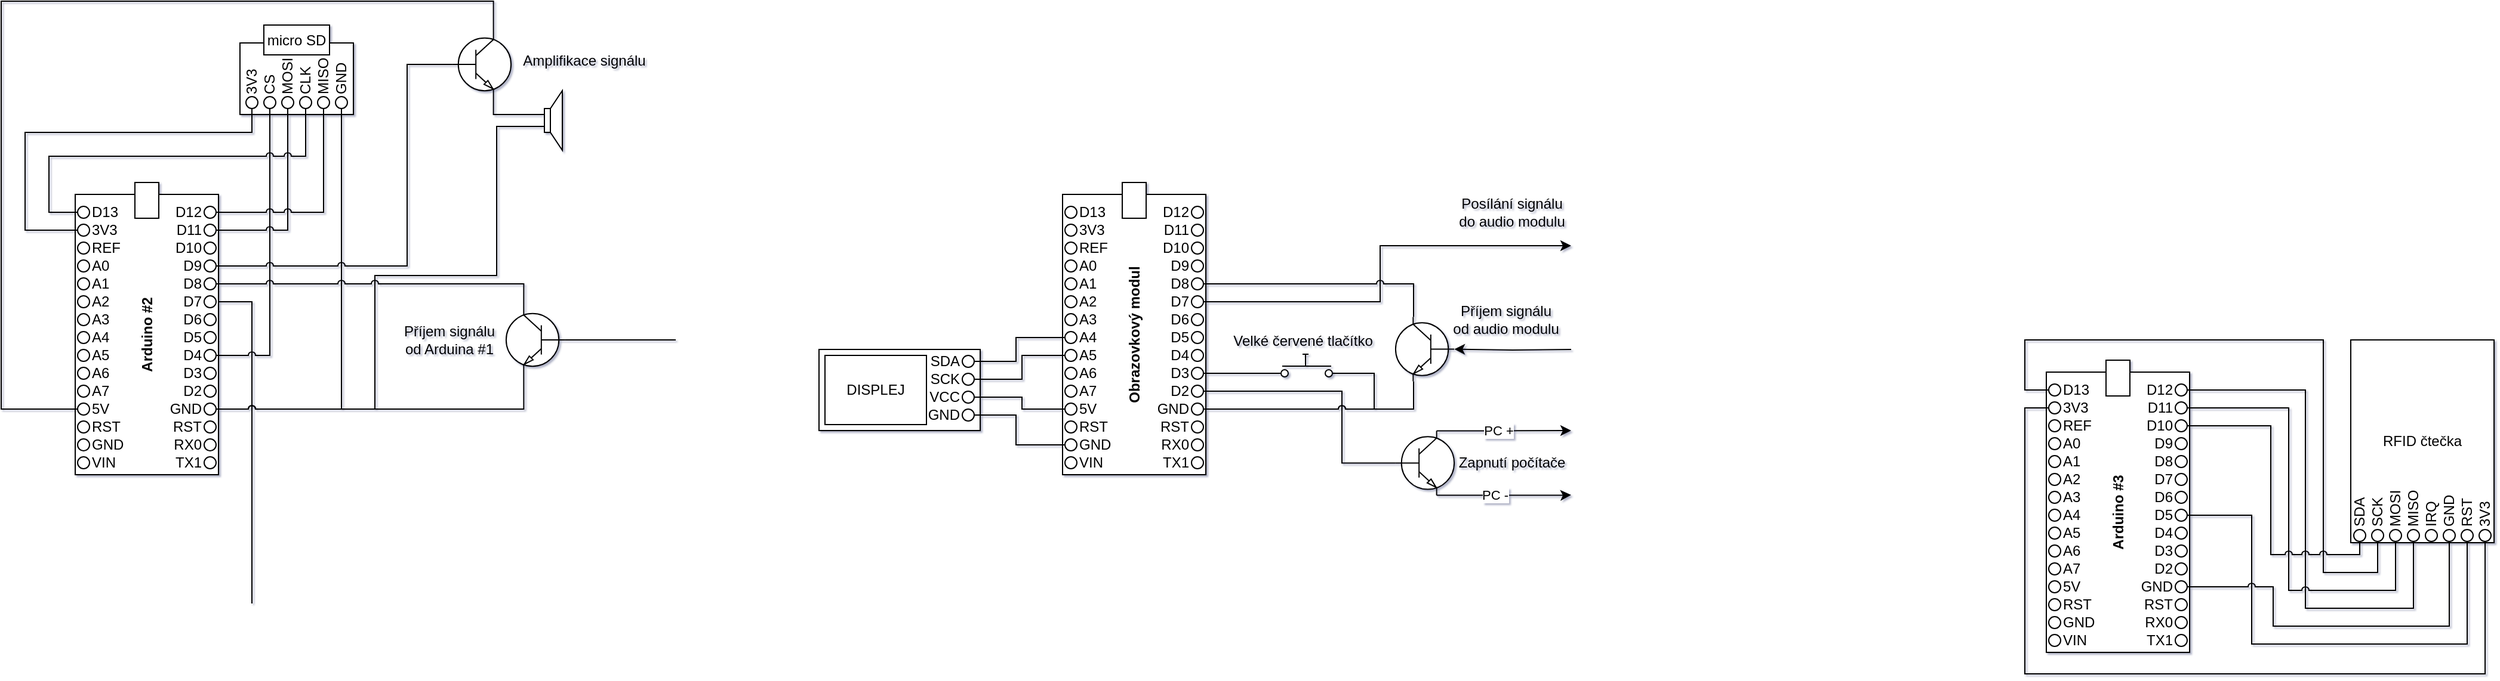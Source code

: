<mxfile version="12.9.13" type="device"><diagram id="M5G73E9ye9uHTvLWU09_" name="Page-1"><mxGraphModel dx="1344" dy="380" grid="1" gridSize="5" guides="1" tooltips="1" connect="1" arrows="1" fold="1" page="1" pageScale="1" pageWidth="827" pageHeight="1169" math="0" shadow="1"><root><mxCell id="0"/><mxCell id="1" parent="0"/><mxCell id="-SGERGfwGvuziSjDcO0I-179" style="edgeStyle=orthogonalEdgeStyle;rounded=0;jumpStyle=arc;orthogonalLoop=1;jettySize=auto;html=1;endArrow=none;endFill=0;" parent="1" source="-SGERGfwGvuziSjDcO0I-124" edge="1"><mxGeometry relative="1" as="geometry"><Array as="points"><mxPoint x="-325" y="562"/><mxPoint x="-325" y="800"/></Array><mxPoint x="-325" y="815" as="targetPoint"/></mxGeometry></mxCell><mxCell id="-SGERGfwGvuziSjDcO0I-184" style="edgeStyle=orthogonalEdgeStyle;rounded=0;jumpStyle=arc;orthogonalLoop=1;jettySize=auto;html=1;entryX=0;entryY=0.6;entryDx=0;entryDy=0;entryPerimeter=0;endArrow=none;endFill=0;" parent="1" source="-SGERGfwGvuziSjDcO0I-131" target="-SGERGfwGvuziSjDcO0I-180" edge="1"><mxGeometry relative="1" as="geometry"><Array as="points"><mxPoint x="-222" y="652"/><mxPoint x="-222" y="540"/><mxPoint x="-120" y="540"/><mxPoint x="-120" y="415"/></Array></mxGeometry></mxCell><mxCell id="-SGERGfwGvuziSjDcO0I-1" value="" style="rounded=0;whiteSpace=wrap;html=1;" parent="1" vertex="1"><mxGeometry x="354" y="472" width="120" height="235" as="geometry"/></mxCell><mxCell id="-SGERGfwGvuziSjDcO0I-6" value="D12" style="ellipse;whiteSpace=wrap;html=1;spacingRight=10;spacingLeft=0;align=right;" parent="1" vertex="1"><mxGeometry x="462" y="482" width="10" height="10" as="geometry"/></mxCell><mxCell id="-SGERGfwGvuziSjDcO0I-8" value="" style="rounded=0;whiteSpace=wrap;html=1;" parent="1" vertex="1"><mxGeometry x="404" y="462" width="20" height="30" as="geometry"/></mxCell><mxCell id="-SGERGfwGvuziSjDcO0I-14" value="D11" style="ellipse;whiteSpace=wrap;html=1;spacingRight=10;spacingLeft=0;align=right;" parent="1" vertex="1"><mxGeometry x="462" y="497" width="10" height="10" as="geometry"/></mxCell><mxCell id="-SGERGfwGvuziSjDcO0I-17" value="D10" style="ellipse;whiteSpace=wrap;html=1;spacingRight=10;spacingLeft=0;align=right;" parent="1" vertex="1"><mxGeometry x="462" y="512" width="10" height="10" as="geometry"/></mxCell><mxCell id="-SGERGfwGvuziSjDcO0I-19" value="D9" style="ellipse;whiteSpace=wrap;html=1;spacingRight=10;spacingLeft=0;align=right;" parent="1" vertex="1"><mxGeometry x="462" y="527" width="10" height="10" as="geometry"/></mxCell><mxCell id="-SGERGfwGvuziSjDcO0I-22" value="D8" style="ellipse;whiteSpace=wrap;html=1;spacingRight=10;spacingLeft=0;align=right;" parent="1" vertex="1"><mxGeometry x="462" y="542" width="10" height="10" as="geometry"/></mxCell><mxCell id="TmPEj6h5NXsZNgsRB2su-12" style="edgeStyle=orthogonalEdgeStyle;rounded=0;orthogonalLoop=1;jettySize=auto;html=1;startArrow=none;startFill=0;endArrow=classic;endFill=1;fontSize=14;" edge="1" parent="1" source="-SGERGfwGvuziSjDcO0I-23"><mxGeometry relative="1" as="geometry"><mxPoint x="780" y="515" as="targetPoint"/><Array as="points"><mxPoint x="620" y="562"/><mxPoint x="620" y="515"/></Array></mxGeometry></mxCell><mxCell id="-SGERGfwGvuziSjDcO0I-23" value="D7" style="ellipse;whiteSpace=wrap;html=1;spacingRight=10;spacingLeft=0;align=right;" parent="1" vertex="1"><mxGeometry x="462" y="557" width="10" height="10" as="geometry"/></mxCell><mxCell id="-SGERGfwGvuziSjDcO0I-24" value="&lt;span style=&quot;font-family: &amp;#34;helvetica&amp;#34; ; font-size: 12px ; font-style: normal ; letter-spacing: normal ; text-indent: 0px ; text-transform: none ; word-spacing: 0px ; float: none ; display: inline&quot;&gt;Obrazovkový modul&lt;br&gt;&lt;/span&gt;" style="text;whiteSpace=wrap;html=1;rotation=-90;align=center;verticalAlign=middle;fontStyle=1" parent="1" vertex="1"><mxGeometry x="338" y="577" width="152" height="25" as="geometry"/></mxCell><mxCell id="-SGERGfwGvuziSjDcO0I-25" value="D6" style="ellipse;whiteSpace=wrap;html=1;spacingRight=10;spacingLeft=0;align=right;" parent="1" vertex="1"><mxGeometry x="462" y="572" width="10" height="10" as="geometry"/></mxCell><mxCell id="-SGERGfwGvuziSjDcO0I-26" value="D5" style="ellipse;whiteSpace=wrap;html=1;spacingRight=10;spacingLeft=0;align=right;" parent="1" vertex="1"><mxGeometry x="462" y="587" width="10" height="10" as="geometry"/></mxCell><mxCell id="-SGERGfwGvuziSjDcO0I-27" value="D4" style="ellipse;whiteSpace=wrap;html=1;spacingRight=10;spacingLeft=0;align=right;" parent="1" vertex="1"><mxGeometry x="462" y="602" width="10" height="10" as="geometry"/></mxCell><mxCell id="-SGERGfwGvuziSjDcO0I-85" style="edgeStyle=orthogonalEdgeStyle;rounded=0;orthogonalLoop=1;jettySize=auto;html=1;entryX=0;entryY=0.84;entryDx=0;entryDy=0;entryPerimeter=0;endArrow=none;endFill=0;" parent="1" source="-SGERGfwGvuziSjDcO0I-29" target="-SGERGfwGvuziSjDcO0I-86" edge="1"><mxGeometry relative="1" as="geometry"><mxPoint x="510" y="595" as="targetPoint"/><Array as="points"><mxPoint x="505" y="622"/><mxPoint x="505" y="622"/></Array></mxGeometry></mxCell><mxCell id="-SGERGfwGvuziSjDcO0I-29" value="D3" style="ellipse;whiteSpace=wrap;html=1;spacingRight=10;spacingLeft=0;align=right;" parent="1" vertex="1"><mxGeometry x="462" y="617" width="10" height="10" as="geometry"/></mxCell><mxCell id="-SGERGfwGvuziSjDcO0I-84" style="edgeStyle=orthogonalEdgeStyle;rounded=0;orthogonalLoop=1;jettySize=auto;html=1;entryX=0;entryY=0.5;entryDx=0;entryDy=0;entryPerimeter=0;labelBorderColor=#000000;jumpStyle=arc;endArrow=none;endFill=0;" parent="1" source="-SGERGfwGvuziSjDcO0I-30" target="-SGERGfwGvuziSjDcO0I-77" edge="1"><mxGeometry relative="1" as="geometry"><Array as="points"><mxPoint x="588" y="637"/></Array></mxGeometry></mxCell><mxCell id="-SGERGfwGvuziSjDcO0I-30" value="D2" style="ellipse;whiteSpace=wrap;html=1;spacingRight=10;spacingLeft=0;align=right;" parent="1" vertex="1"><mxGeometry x="462" y="632" width="10" height="10" as="geometry"/></mxCell><mxCell id="-SGERGfwGvuziSjDcO0I-87" style="edgeStyle=orthogonalEdgeStyle;rounded=0;orthogonalLoop=1;jettySize=auto;html=1;entryX=1;entryY=0.84;entryDx=0;entryDy=0;entryPerimeter=0;jumpStyle=arc;endArrow=none;endFill=0;" parent="1" source="-SGERGfwGvuziSjDcO0I-31" target="-SGERGfwGvuziSjDcO0I-86" edge="1"><mxGeometry relative="1" as="geometry"/></mxCell><mxCell id="-SGERGfwGvuziSjDcO0I-31" value="GND" style="ellipse;whiteSpace=wrap;html=1;spacingRight=10;spacingLeft=0;align=right;" parent="1" vertex="1"><mxGeometry x="462" y="647" width="10" height="10" as="geometry"/></mxCell><mxCell id="-SGERGfwGvuziSjDcO0I-32" value="RST" style="ellipse;whiteSpace=wrap;html=1;spacingRight=10;spacingLeft=0;align=right;" parent="1" vertex="1"><mxGeometry x="462" y="662" width="10" height="10" as="geometry"/></mxCell><mxCell id="-SGERGfwGvuziSjDcO0I-33" value="RX0" style="ellipse;whiteSpace=wrap;html=1;spacingRight=10;spacingLeft=0;align=right;" parent="1" vertex="1"><mxGeometry x="462" y="677" width="10" height="10" as="geometry"/></mxCell><mxCell id="-SGERGfwGvuziSjDcO0I-34" value="TX1" style="ellipse;whiteSpace=wrap;html=1;spacingRight=10;spacingLeft=0;align=right;" parent="1" vertex="1"><mxGeometry x="462" y="692" width="10" height="10" as="geometry"/></mxCell><mxCell id="-SGERGfwGvuziSjDcO0I-35" value="D13" style="ellipse;whiteSpace=wrap;html=1;spacingRight=0;spacingLeft=10;align=left;" parent="1" vertex="1"><mxGeometry x="356" y="482" width="10" height="10" as="geometry"/></mxCell><mxCell id="-SGERGfwGvuziSjDcO0I-37" value="3V3" style="ellipse;whiteSpace=wrap;html=1;spacingRight=0;spacingLeft=10;align=left;" parent="1" vertex="1"><mxGeometry x="356" y="497" width="10" height="10" as="geometry"/></mxCell><mxCell id="-SGERGfwGvuziSjDcO0I-38" value="REF" style="ellipse;whiteSpace=wrap;html=1;spacingRight=0;spacingLeft=10;align=left;" parent="1" vertex="1"><mxGeometry x="356" y="512" width="10" height="10" as="geometry"/></mxCell><mxCell id="-SGERGfwGvuziSjDcO0I-39" value="A0" style="ellipse;whiteSpace=wrap;html=1;spacingRight=0;spacingLeft=10;align=left;" parent="1" vertex="1"><mxGeometry x="356" y="527" width="10" height="10" as="geometry"/></mxCell><mxCell id="-SGERGfwGvuziSjDcO0I-40" value="A1" style="ellipse;whiteSpace=wrap;html=1;spacingRight=0;spacingLeft=10;align=left;" parent="1" vertex="1"><mxGeometry x="356" y="542" width="10" height="10" as="geometry"/></mxCell><mxCell id="-SGERGfwGvuziSjDcO0I-41" value="A2" style="ellipse;whiteSpace=wrap;html=1;spacingRight=0;spacingLeft=10;align=left;" parent="1" vertex="1"><mxGeometry x="356" y="557" width="10" height="10" as="geometry"/></mxCell><mxCell id="-SGERGfwGvuziSjDcO0I-42" value="A3" style="ellipse;whiteSpace=wrap;html=1;spacingRight=0;spacingLeft=10;align=left;" parent="1" vertex="1"><mxGeometry x="356" y="572" width="10" height="10" as="geometry"/></mxCell><mxCell id="-SGERGfwGvuziSjDcO0I-43" value="A4" style="ellipse;whiteSpace=wrap;html=1;spacingRight=0;spacingLeft=10;align=left;" parent="1" vertex="1"><mxGeometry x="356" y="587" width="10" height="10" as="geometry"/></mxCell><mxCell id="-SGERGfwGvuziSjDcO0I-44" value="A5" style="ellipse;whiteSpace=wrap;html=1;spacingRight=0;spacingLeft=10;align=left;" parent="1" vertex="1"><mxGeometry x="356" y="602" width="10" height="10" as="geometry"/></mxCell><mxCell id="-SGERGfwGvuziSjDcO0I-45" value="A6" style="ellipse;whiteSpace=wrap;html=1;spacingRight=0;spacingLeft=10;align=left;" parent="1" vertex="1"><mxGeometry x="356" y="617" width="10" height="10" as="geometry"/></mxCell><mxCell id="-SGERGfwGvuziSjDcO0I-46" value="A7" style="ellipse;whiteSpace=wrap;html=1;spacingRight=0;spacingLeft=10;align=left;" parent="1" vertex="1"><mxGeometry x="356" y="632" width="10" height="10" as="geometry"/></mxCell><mxCell id="-SGERGfwGvuziSjDcO0I-47" value="5V" style="ellipse;whiteSpace=wrap;html=1;spacingRight=0;spacingLeft=10;align=left;" parent="1" vertex="1"><mxGeometry x="356" y="647" width="10" height="10" as="geometry"/></mxCell><mxCell id="-SGERGfwGvuziSjDcO0I-48" value="RST" style="ellipse;whiteSpace=wrap;html=1;spacingRight=0;spacingLeft=10;align=left;" parent="1" vertex="1"><mxGeometry x="356" y="662" width="10" height="10" as="geometry"/></mxCell><mxCell id="-SGERGfwGvuziSjDcO0I-159" style="edgeStyle=orthogonalEdgeStyle;rounded=0;jumpStyle=arc;orthogonalLoop=1;jettySize=auto;html=1;entryX=0.7;entryY=1;entryDx=0;entryDy=0;entryPerimeter=0;exitX=1;exitY=0.5;exitDx=0;exitDy=0;endArrow=none;endFill=0;" parent="1" source="-SGERGfwGvuziSjDcO0I-31" target="-SGERGfwGvuziSjDcO0I-156" edge="1"><mxGeometry relative="1" as="geometry"><Array as="points"><mxPoint x="648" y="652"/><mxPoint x="648" y="629"/></Array></mxGeometry></mxCell><mxCell id="-SGERGfwGvuziSjDcO0I-49" value="GND" style="ellipse;whiteSpace=wrap;html=1;spacingRight=0;spacingLeft=10;align=left;" parent="1" vertex="1"><mxGeometry x="356" y="677" width="10" height="10" as="geometry"/></mxCell><mxCell id="-SGERGfwGvuziSjDcO0I-50" value="VIN" style="ellipse;whiteSpace=wrap;html=1;spacingRight=0;spacingLeft=10;align=left;" parent="1" vertex="1"><mxGeometry x="356" y="692" width="10" height="10" as="geometry"/></mxCell><mxCell id="-SGERGfwGvuziSjDcO0I-52" value="" style="rounded=0;whiteSpace=wrap;html=1;align=left;" parent="1" vertex="1"><mxGeometry x="150" y="602" width="135" height="68" as="geometry"/></mxCell><mxCell id="-SGERGfwGvuziSjDcO0I-53" value="DISPLEJ" style="rounded=0;whiteSpace=wrap;html=1;align=center;horizontal=1;" parent="1" vertex="1"><mxGeometry x="155" y="607" width="85" height="58" as="geometry"/></mxCell><mxCell id="-SGERGfwGvuziSjDcO0I-54" value="SDA" style="ellipse;whiteSpace=wrap;html=1;spacingRight=10;spacingLeft=0;align=right;direction=west;horizontal=1;" parent="1" vertex="1"><mxGeometry x="270" y="607" width="10" height="10" as="geometry"/></mxCell><mxCell id="-SGERGfwGvuziSjDcO0I-56" value="SCK" style="ellipse;whiteSpace=wrap;html=1;spacingRight=10;spacingLeft=0;align=right;horizontal=1;direction=west;" parent="1" vertex="1"><mxGeometry x="270" y="622" width="10" height="10" as="geometry"/></mxCell><mxCell id="-SGERGfwGvuziSjDcO0I-57" value="VCC" style="ellipse;whiteSpace=wrap;html=1;spacingRight=10;spacingLeft=0;align=right;horizontal=1;direction=west;" parent="1" vertex="1"><mxGeometry x="270" y="637" width="10" height="10" as="geometry"/></mxCell><mxCell id="-SGERGfwGvuziSjDcO0I-58" value="GND" style="ellipse;whiteSpace=wrap;html=1;spacingRight=10;spacingLeft=0;align=right;horizontal=1;direction=west;" parent="1" vertex="1"><mxGeometry x="270" y="652" width="10" height="10" as="geometry"/></mxCell><mxCell id="-SGERGfwGvuziSjDcO0I-63" style="edgeStyle=orthogonalEdgeStyle;rounded=0;orthogonalLoop=1;jettySize=auto;html=1;entryX=0;entryY=0.5;entryDx=0;entryDy=0;jumpStyle=arc;endArrow=none;endFill=0;" parent="1" source="-SGERGfwGvuziSjDcO0I-43" target="-SGERGfwGvuziSjDcO0I-54" edge="1"><mxGeometry relative="1" as="geometry"><Array as="points"><mxPoint x="315" y="592"/><mxPoint x="315" y="612"/></Array></mxGeometry></mxCell><mxCell id="-SGERGfwGvuziSjDcO0I-64" style="edgeStyle=orthogonalEdgeStyle;rounded=0;orthogonalLoop=1;jettySize=auto;html=1;entryX=0;entryY=0.5;entryDx=0;entryDy=0;jumpStyle=arc;endArrow=none;endFill=0;" parent="1" source="-SGERGfwGvuziSjDcO0I-44" target="-SGERGfwGvuziSjDcO0I-56" edge="1"><mxGeometry relative="1" as="geometry"><Array as="points"><mxPoint x="320" y="607"/><mxPoint x="320" y="627"/></Array></mxGeometry></mxCell><mxCell id="-SGERGfwGvuziSjDcO0I-65" style="edgeStyle=orthogonalEdgeStyle;rounded=0;orthogonalLoop=1;jettySize=auto;html=1;entryX=0;entryY=0.5;entryDx=0;entryDy=0;jumpStyle=arc;endArrow=none;endFill=0;" parent="1" source="-SGERGfwGvuziSjDcO0I-47" target="-SGERGfwGvuziSjDcO0I-57" edge="1"><mxGeometry relative="1" as="geometry"><Array as="points"><mxPoint x="320" y="652"/><mxPoint x="320" y="642"/></Array></mxGeometry></mxCell><mxCell id="-SGERGfwGvuziSjDcO0I-66" style="edgeStyle=orthogonalEdgeStyle;rounded=0;orthogonalLoop=1;jettySize=auto;html=1;exitX=0;exitY=0.5;exitDx=0;exitDy=0;entryX=0;entryY=0.5;entryDx=0;entryDy=0;jumpStyle=arc;endArrow=none;endFill=0;" parent="1" source="-SGERGfwGvuziSjDcO0I-49" target="-SGERGfwGvuziSjDcO0I-58" edge="1"><mxGeometry relative="1" as="geometry"><Array as="points"><mxPoint x="315" y="682"/><mxPoint x="315" y="657"/></Array></mxGeometry></mxCell><mxCell id="-SGERGfwGvuziSjDcO0I-86" value="" style="pointerEvents=1;verticalLabelPosition=bottom;shadow=0;dashed=0;align=center;html=1;verticalAlign=top;shape=mxgraph.electrical.electro-mechanical.push_switch_no;" parent="1" vertex="1"><mxGeometry x="520" y="606" width="75" height="19" as="geometry"/></mxCell><mxCell id="-SGERGfwGvuziSjDcO0I-88" value="Velké červené tlačítko" style="text;html=1;align=center;verticalAlign=middle;resizable=0;points=[];autosize=1;" parent="1" vertex="1"><mxGeometry x="490" y="585" width="130" height="20" as="geometry"/></mxCell><mxCell id="-SGERGfwGvuziSjDcO0I-117" value="" style="rounded=0;whiteSpace=wrap;html=1;" parent="1" vertex="1"><mxGeometry x="-473" y="472" width="120" height="235" as="geometry"/></mxCell><mxCell id="-SGERGfwGvuziSjDcO0I-118" value="D12" style="ellipse;whiteSpace=wrap;html=1;spacingRight=10;spacingLeft=0;align=right;" parent="1" vertex="1"><mxGeometry x="-365" y="482" width="10" height="10" as="geometry"/></mxCell><mxCell id="-SGERGfwGvuziSjDcO0I-119" value="" style="rounded=0;whiteSpace=wrap;html=1;" parent="1" vertex="1"><mxGeometry x="-423" y="462" width="20" height="30" as="geometry"/></mxCell><mxCell id="-SGERGfwGvuziSjDcO0I-120" value="D11" style="ellipse;whiteSpace=wrap;html=1;spacingRight=10;spacingLeft=0;align=right;" parent="1" vertex="1"><mxGeometry x="-365" y="497" width="10" height="10" as="geometry"/></mxCell><mxCell id="-SGERGfwGvuziSjDcO0I-121" value="D10" style="ellipse;whiteSpace=wrap;html=1;spacingRight=10;spacingLeft=0;align=right;" parent="1" vertex="1"><mxGeometry x="-365" y="512" width="10" height="10" as="geometry"/></mxCell><mxCell id="-SGERGfwGvuziSjDcO0I-122" value="D9" style="ellipse;whiteSpace=wrap;html=1;spacingRight=10;spacingLeft=0;align=right;" parent="1" vertex="1"><mxGeometry x="-365" y="527" width="10" height="10" as="geometry"/></mxCell><mxCell id="-SGERGfwGvuziSjDcO0I-123" value="D8" style="ellipse;whiteSpace=wrap;html=1;spacingRight=10;spacingLeft=0;align=right;" parent="1" vertex="1"><mxGeometry x="-365" y="542" width="10" height="10" as="geometry"/></mxCell><mxCell id="-SGERGfwGvuziSjDcO0I-124" value="D7" style="ellipse;whiteSpace=wrap;html=1;spacingRight=10;spacingLeft=0;align=right;" parent="1" vertex="1"><mxGeometry x="-365" y="557" width="10" height="10" as="geometry"/></mxCell><mxCell id="-SGERGfwGvuziSjDcO0I-125" value="&lt;span style=&quot;font-family: &amp;#34;helvetica&amp;#34; ; font-size: 12px ; font-style: normal ; letter-spacing: normal ; text-indent: 0px ; text-transform: none ; word-spacing: 0px ; float: none ; display: inline&quot;&gt;Arduino #2&lt;br&gt;&lt;/span&gt;" style="text;whiteSpace=wrap;html=1;rotation=-90;align=center;verticalAlign=middle;fontStyle=1" parent="1" vertex="1"><mxGeometry x="-458" y="577" width="90" height="25" as="geometry"/></mxCell><mxCell id="-SGERGfwGvuziSjDcO0I-126" value="D6" style="ellipse;whiteSpace=wrap;html=1;spacingRight=10;spacingLeft=0;align=right;" parent="1" vertex="1"><mxGeometry x="-365" y="572" width="10" height="10" as="geometry"/></mxCell><mxCell id="-SGERGfwGvuziSjDcO0I-127" value="D5" style="ellipse;whiteSpace=wrap;html=1;spacingRight=10;spacingLeft=0;align=right;" parent="1" vertex="1"><mxGeometry x="-365" y="587" width="10" height="10" as="geometry"/></mxCell><mxCell id="-SGERGfwGvuziSjDcO0I-128" value="D4" style="ellipse;whiteSpace=wrap;html=1;spacingRight=10;spacingLeft=0;align=right;" parent="1" vertex="1"><mxGeometry x="-365" y="602" width="10" height="10" as="geometry"/></mxCell><mxCell id="-SGERGfwGvuziSjDcO0I-129" value="D3" style="ellipse;whiteSpace=wrap;html=1;spacingRight=10;spacingLeft=0;align=right;" parent="1" vertex="1"><mxGeometry x="-365" y="617" width="10" height="10" as="geometry"/></mxCell><mxCell id="-SGERGfwGvuziSjDcO0I-130" value="D2" style="ellipse;whiteSpace=wrap;html=1;spacingRight=10;spacingLeft=0;align=right;" parent="1" vertex="1"><mxGeometry x="-365" y="632" width="10" height="10" as="geometry"/></mxCell><mxCell id="-SGERGfwGvuziSjDcO0I-131" value="GND" style="ellipse;whiteSpace=wrap;html=1;spacingRight=10;spacingLeft=0;align=right;" parent="1" vertex="1"><mxGeometry x="-365" y="647" width="10" height="10" as="geometry"/></mxCell><mxCell id="-SGERGfwGvuziSjDcO0I-132" value="RST" style="ellipse;whiteSpace=wrap;html=1;spacingRight=10;spacingLeft=0;align=right;" parent="1" vertex="1"><mxGeometry x="-365" y="662" width="10" height="10" as="geometry"/></mxCell><mxCell id="-SGERGfwGvuziSjDcO0I-133" value="RX0" style="ellipse;whiteSpace=wrap;html=1;spacingRight=10;spacingLeft=0;align=right;" parent="1" vertex="1"><mxGeometry x="-365" y="677" width="10" height="10" as="geometry"/></mxCell><mxCell id="-SGERGfwGvuziSjDcO0I-134" value="TX1" style="ellipse;whiteSpace=wrap;html=1;spacingRight=10;spacingLeft=0;align=right;" parent="1" vertex="1"><mxGeometry x="-365" y="692" width="10" height="10" as="geometry"/></mxCell><mxCell id="-SGERGfwGvuziSjDcO0I-135" value="D13" style="ellipse;whiteSpace=wrap;html=1;spacingRight=0;spacingLeft=10;align=left;" parent="1" vertex="1"><mxGeometry x="-471" y="482" width="10" height="10" as="geometry"/></mxCell><mxCell id="-SGERGfwGvuziSjDcO0I-136" value="3V3" style="ellipse;whiteSpace=wrap;html=1;spacingRight=0;spacingLeft=10;align=left;" parent="1" vertex="1"><mxGeometry x="-471" y="497" width="10" height="10" as="geometry"/></mxCell><mxCell id="-SGERGfwGvuziSjDcO0I-137" value="REF" style="ellipse;whiteSpace=wrap;html=1;spacingRight=0;spacingLeft=10;align=left;" parent="1" vertex="1"><mxGeometry x="-471" y="512" width="10" height="10" as="geometry"/></mxCell><mxCell id="-SGERGfwGvuziSjDcO0I-138" value="A0" style="ellipse;whiteSpace=wrap;html=1;spacingRight=0;spacingLeft=10;align=left;" parent="1" vertex="1"><mxGeometry x="-471" y="527" width="10" height="10" as="geometry"/></mxCell><mxCell id="-SGERGfwGvuziSjDcO0I-139" value="A1" style="ellipse;whiteSpace=wrap;html=1;spacingRight=0;spacingLeft=10;align=left;" parent="1" vertex="1"><mxGeometry x="-471" y="542" width="10" height="10" as="geometry"/></mxCell><mxCell id="-SGERGfwGvuziSjDcO0I-140" value="A2" style="ellipse;whiteSpace=wrap;html=1;spacingRight=0;spacingLeft=10;align=left;" parent="1" vertex="1"><mxGeometry x="-471" y="557" width="10" height="10" as="geometry"/></mxCell><mxCell id="-SGERGfwGvuziSjDcO0I-141" value="A3" style="ellipse;whiteSpace=wrap;html=1;spacingRight=0;spacingLeft=10;align=left;" parent="1" vertex="1"><mxGeometry x="-471" y="572" width="10" height="10" as="geometry"/></mxCell><mxCell id="-SGERGfwGvuziSjDcO0I-142" value="A4" style="ellipse;whiteSpace=wrap;html=1;spacingRight=0;spacingLeft=10;align=left;" parent="1" vertex="1"><mxGeometry x="-471" y="587" width="10" height="10" as="geometry"/></mxCell><mxCell id="-SGERGfwGvuziSjDcO0I-143" value="A5" style="ellipse;whiteSpace=wrap;html=1;spacingRight=0;spacingLeft=10;align=left;" parent="1" vertex="1"><mxGeometry x="-471" y="602" width="10" height="10" as="geometry"/></mxCell><mxCell id="-SGERGfwGvuziSjDcO0I-144" value="A6" style="ellipse;whiteSpace=wrap;html=1;spacingRight=0;spacingLeft=10;align=left;" parent="1" vertex="1"><mxGeometry x="-471" y="617" width="10" height="10" as="geometry"/></mxCell><mxCell id="-SGERGfwGvuziSjDcO0I-145" value="A7" style="ellipse;whiteSpace=wrap;html=1;spacingRight=0;spacingLeft=10;align=left;" parent="1" vertex="1"><mxGeometry x="-471" y="632" width="10" height="10" as="geometry"/></mxCell><mxCell id="-SGERGfwGvuziSjDcO0I-178" style="edgeStyle=orthogonalEdgeStyle;rounded=0;jumpStyle=arc;orthogonalLoop=1;jettySize=auto;html=1;entryX=0.7;entryY=0;entryDx=0;entryDy=0;entryPerimeter=0;endArrow=none;endFill=0;" parent="1" source="-SGERGfwGvuziSjDcO0I-146" target="-SGERGfwGvuziSjDcO0I-176" edge="1"><mxGeometry relative="1" as="geometry"><Array as="points"><mxPoint x="-535" y="652"/><mxPoint x="-535" y="310"/><mxPoint x="-123" y="310"/></Array></mxGeometry></mxCell><mxCell id="-SGERGfwGvuziSjDcO0I-146" value="5V" style="ellipse;whiteSpace=wrap;html=1;spacingRight=0;spacingLeft=10;align=left;" parent="1" vertex="1"><mxGeometry x="-471" y="647" width="10" height="10" as="geometry"/></mxCell><mxCell id="-SGERGfwGvuziSjDcO0I-147" value="RST" style="ellipse;whiteSpace=wrap;html=1;spacingRight=0;spacingLeft=10;align=left;" parent="1" vertex="1"><mxGeometry x="-471" y="662" width="10" height="10" as="geometry"/></mxCell><mxCell id="-SGERGfwGvuziSjDcO0I-148" value="GND" style="ellipse;whiteSpace=wrap;html=1;spacingRight=0;spacingLeft=10;align=left;" parent="1" vertex="1"><mxGeometry x="-471" y="677" width="10" height="10" as="geometry"/></mxCell><mxCell id="-SGERGfwGvuziSjDcO0I-149" value="VIN" style="ellipse;whiteSpace=wrap;html=1;spacingRight=0;spacingLeft=10;align=left;" parent="1" vertex="1"><mxGeometry x="-471" y="692" width="10" height="10" as="geometry"/></mxCell><mxCell id="-SGERGfwGvuziSjDcO0I-151" value="" style="verticalLabelPosition=bottom;shadow=0;dashed=0;align=center;html=1;verticalAlign=top;shape=mxgraph.electrical.transistors.npn_transistor_1;flipH=1;" parent="1" vertex="1"><mxGeometry x="-135" y="567" width="95" height="54" as="geometry"/></mxCell><mxCell id="-SGERGfwGvuziSjDcO0I-152" style="edgeStyle=orthogonalEdgeStyle;rounded=0;jumpStyle=arc;orthogonalLoop=1;jettySize=auto;html=1;endArrow=none;endFill=0;" parent="1" target="-SGERGfwGvuziSjDcO0I-151" edge="1"><mxGeometry relative="1" as="geometry"><Array as="points"><mxPoint x="30" y="594"/></Array><mxPoint x="30" y="594" as="sourcePoint"/></mxGeometry></mxCell><mxCell id="-SGERGfwGvuziSjDcO0I-153" value="Příjem signálu&lt;br&gt;od Arduina #1" style="text;html=1;align=center;verticalAlign=middle;resizable=0;points=[];autosize=1;" parent="1" vertex="1"><mxGeometry x="-205" y="576.5" width="90" height="35" as="geometry"/></mxCell><mxCell id="TmPEj6h5NXsZNgsRB2su-5" style="edgeStyle=orthogonalEdgeStyle;rounded=0;orthogonalLoop=1;jettySize=auto;html=1;entryX=0;entryY=0.5;entryDx=0;entryDy=0;entryPerimeter=0;endArrow=classic;endFill=1;" edge="1" parent="1" target="-SGERGfwGvuziSjDcO0I-156"><mxGeometry relative="1" as="geometry"><mxPoint x="780" y="602" as="sourcePoint"/></mxGeometry></mxCell><mxCell id="-SGERGfwGvuziSjDcO0I-156" value="" style="verticalLabelPosition=bottom;shadow=0;dashed=0;align=center;html=1;verticalAlign=top;shape=mxgraph.electrical.transistors.npn_transistor_1;flipH=1;flipV=0;" parent="1" vertex="1"><mxGeometry x="610" y="574.76" width="95" height="54" as="geometry"/></mxCell><mxCell id="-SGERGfwGvuziSjDcO0I-157" style="edgeStyle=orthogonalEdgeStyle;rounded=0;jumpStyle=arc;orthogonalLoop=1;jettySize=auto;html=1;entryX=0.7;entryY=0;entryDx=0;entryDy=0;entryPerimeter=0;endArrow=none;endFill=0;" parent="1" source="-SGERGfwGvuziSjDcO0I-22" target="-SGERGfwGvuziSjDcO0I-156" edge="1"><mxGeometry relative="1" as="geometry"><Array as="points"><mxPoint x="648" y="547"/><mxPoint x="648" y="575"/></Array></mxGeometry></mxCell><mxCell id="-SGERGfwGvuziSjDcO0I-158" value="Příjem signálu&lt;br&gt;od audio modulu" style="text;html=1;align=center;verticalAlign=middle;resizable=0;points=[];autosize=1;" parent="1" vertex="1"><mxGeometry x="675" y="559.76" width="100" height="35" as="geometry"/></mxCell><mxCell id="-SGERGfwGvuziSjDcO0I-162" value="" style="rounded=0;whiteSpace=wrap;html=1;align=left;" parent="1" vertex="1"><mxGeometry x="-335" y="345.0" width="95" height="60" as="geometry"/></mxCell><mxCell id="-SGERGfwGvuziSjDcO0I-163" value="micro SD" style="rounded=0;whiteSpace=wrap;html=1;align=center;" parent="1" vertex="1"><mxGeometry x="-315" y="330.0" width="55" height="25" as="geometry"/></mxCell><mxCell id="-SGERGfwGvuziSjDcO0I-164" value="3V3&lt;br&gt;" style="ellipse;whiteSpace=wrap;html=1;spacingRight=0;spacingLeft=10;align=left;rotation=-90;" parent="1" vertex="1"><mxGeometry x="-330" y="390.0" width="10" height="10" as="geometry"/></mxCell><mxCell id="-SGERGfwGvuziSjDcO0I-165" value="CS" style="ellipse;whiteSpace=wrap;html=1;spacingRight=0;spacingLeft=10;align=left;rotation=-90;" parent="1" vertex="1"><mxGeometry x="-315" y="390.0" width="10" height="10" as="geometry"/></mxCell><mxCell id="-SGERGfwGvuziSjDcO0I-166" value="MOSI" style="ellipse;whiteSpace=wrap;html=1;spacingRight=0;spacingLeft=10;align=left;rotation=-90;" parent="1" vertex="1"><mxGeometry x="-300" y="390.0" width="10" height="10" as="geometry"/></mxCell><mxCell id="-SGERGfwGvuziSjDcO0I-167" value="CLK" style="ellipse;whiteSpace=wrap;html=1;spacingRight=0;spacingLeft=10;align=left;rotation=-90;" parent="1" vertex="1"><mxGeometry x="-285" y="390.0" width="10" height="10" as="geometry"/></mxCell><mxCell id="-SGERGfwGvuziSjDcO0I-168" value="MISO" style="ellipse;whiteSpace=wrap;html=1;spacingRight=0;spacingLeft=10;align=left;rotation=-90;" parent="1" vertex="1"><mxGeometry x="-270" y="390.0" width="10" height="10" as="geometry"/></mxCell><mxCell id="-SGERGfwGvuziSjDcO0I-169" value="GND" style="ellipse;whiteSpace=wrap;html=1;spacingRight=0;spacingLeft=10;align=left;rotation=-90;" parent="1" vertex="1"><mxGeometry x="-255" y="390.0" width="10" height="10" as="geometry"/></mxCell><mxCell id="-SGERGfwGvuziSjDcO0I-174" style="edgeStyle=orthogonalEdgeStyle;rounded=0;jumpStyle=arc;orthogonalLoop=1;jettySize=auto;html=1;entryX=0;entryY=0.5;entryDx=0;entryDy=0;endArrow=none;endFill=0;" parent="1" source="-SGERGfwGvuziSjDcO0I-128" target="-SGERGfwGvuziSjDcO0I-165" edge="1"><mxGeometry relative="1" as="geometry"><Array as="points"><mxPoint x="-310" y="607"/></Array></mxGeometry></mxCell><mxCell id="-SGERGfwGvuziSjDcO0I-173" style="edgeStyle=orthogonalEdgeStyle;rounded=0;jumpStyle=arc;orthogonalLoop=1;jettySize=auto;html=1;entryX=0;entryY=0.5;entryDx=0;entryDy=0;endArrow=none;endFill=0;" parent="1" source="-SGERGfwGvuziSjDcO0I-120" target="-SGERGfwGvuziSjDcO0I-166" edge="1"><mxGeometry relative="1" as="geometry"><Array as="points"><mxPoint x="-295" y="502"/></Array></mxGeometry></mxCell><mxCell id="-SGERGfwGvuziSjDcO0I-172" style="edgeStyle=orthogonalEdgeStyle;rounded=0;jumpStyle=arc;orthogonalLoop=1;jettySize=auto;html=1;entryX=0;entryY=0.5;entryDx=0;entryDy=0;endArrow=none;endFill=0;" parent="1" source="-SGERGfwGvuziSjDcO0I-135" target="-SGERGfwGvuziSjDcO0I-167" edge="1"><mxGeometry relative="1" as="geometry"><Array as="points"><mxPoint x="-495" y="487"/><mxPoint x="-495" y="440"/><mxPoint x="-280" y="440"/></Array></mxGeometry></mxCell><mxCell id="-SGERGfwGvuziSjDcO0I-171" style="edgeStyle=orthogonalEdgeStyle;rounded=0;jumpStyle=arc;orthogonalLoop=1;jettySize=auto;html=1;entryX=0;entryY=0.5;entryDx=0;entryDy=0;endArrow=none;endFill=0;" parent="1" source="-SGERGfwGvuziSjDcO0I-118" target="-SGERGfwGvuziSjDcO0I-168" edge="1"><mxGeometry relative="1" as="geometry"><Array as="points"><mxPoint x="-265" y="487"/></Array></mxGeometry></mxCell><mxCell id="-SGERGfwGvuziSjDcO0I-175" style="edgeStyle=orthogonalEdgeStyle;rounded=0;jumpStyle=arc;orthogonalLoop=1;jettySize=auto;html=1;entryX=0;entryY=0.5;entryDx=0;entryDy=0;endArrow=none;endFill=0;" parent="1" source="-SGERGfwGvuziSjDcO0I-136" target="-SGERGfwGvuziSjDcO0I-164" edge="1"><mxGeometry relative="1" as="geometry"><Array as="points"><mxPoint x="-515" y="502"/><mxPoint x="-515" y="420"/><mxPoint x="-325" y="420"/></Array></mxGeometry></mxCell><mxCell id="-SGERGfwGvuziSjDcO0I-183" style="edgeStyle=orthogonalEdgeStyle;rounded=0;jumpStyle=arc;orthogonalLoop=1;jettySize=auto;html=1;exitX=0.7;exitY=1;exitDx=0;exitDy=0;exitPerimeter=0;entryX=0;entryY=0.4;entryDx=0;entryDy=0;entryPerimeter=0;endArrow=none;endFill=0;" parent="1" source="-SGERGfwGvuziSjDcO0I-176" target="-SGERGfwGvuziSjDcO0I-180" edge="1"><mxGeometry relative="1" as="geometry"><Array as="points"><mxPoint x="-123" y="405"/></Array></mxGeometry></mxCell><mxCell id="-SGERGfwGvuziSjDcO0I-176" value="" style="verticalLabelPosition=bottom;shadow=0;dashed=0;align=center;html=1;verticalAlign=top;shape=mxgraph.electrical.transistors.npn_transistor_1;flipH=0;" parent="1" vertex="1"><mxGeometry x="-180" y="336" width="95" height="54" as="geometry"/></mxCell><mxCell id="-SGERGfwGvuziSjDcO0I-180" value="" style="pointerEvents=1;verticalLabelPosition=bottom;shadow=0;dashed=0;align=center;html=1;verticalAlign=top;shape=mxgraph.electrical.electro-mechanical.loudspeaker;" parent="1" vertex="1"><mxGeometry x="-90" y="385" width="25" height="50" as="geometry"/></mxCell><mxCell id="-SGERGfwGvuziSjDcO0I-170" style="edgeStyle=orthogonalEdgeStyle;rounded=0;jumpStyle=arc;orthogonalLoop=1;jettySize=auto;html=1;entryX=0;entryY=0.5;entryDx=0;entryDy=0;endArrow=none;endFill=0;" parent="1" source="-SGERGfwGvuziSjDcO0I-131" target="-SGERGfwGvuziSjDcO0I-169" edge="1"><mxGeometry relative="1" as="geometry"><Array as="points"><mxPoint x="-250" y="652"/></Array></mxGeometry></mxCell><mxCell id="-SGERGfwGvuziSjDcO0I-154" style="edgeStyle=orthogonalEdgeStyle;rounded=0;jumpStyle=arc;orthogonalLoop=1;jettySize=auto;html=1;entryX=0.7;entryY=1;entryDx=0;entryDy=0;entryPerimeter=0;endArrow=none;endFill=0;" parent="1" source="-SGERGfwGvuziSjDcO0I-131" target="-SGERGfwGvuziSjDcO0I-151" edge="1"><mxGeometry relative="1" as="geometry"/></mxCell><mxCell id="-SGERGfwGvuziSjDcO0I-150" style="edgeStyle=orthogonalEdgeStyle;rounded=0;jumpStyle=arc;orthogonalLoop=1;jettySize=auto;html=1;entryX=0.7;entryY=0;entryDx=0;entryDy=0;entryPerimeter=0;endArrow=none;endFill=0;" parent="1" source="-SGERGfwGvuziSjDcO0I-123" target="-SGERGfwGvuziSjDcO0I-151" edge="1"><mxGeometry relative="1" as="geometry"><mxPoint x="-170" y="547" as="targetPoint"/><Array as="points"><mxPoint x="-97" y="547"/></Array></mxGeometry></mxCell><mxCell id="-SGERGfwGvuziSjDcO0I-177" style="edgeStyle=orthogonalEdgeStyle;rounded=0;jumpStyle=arc;orthogonalLoop=1;jettySize=auto;html=1;entryX=0;entryY=0.5;entryDx=0;entryDy=0;entryPerimeter=0;endArrow=none;endFill=0;" parent="1" source="-SGERGfwGvuziSjDcO0I-122" target="-SGERGfwGvuziSjDcO0I-176" edge="1"><mxGeometry relative="1" as="geometry"><Array as="points"><mxPoint x="-195" y="532"/><mxPoint x="-195" y="363"/></Array></mxGeometry></mxCell><mxCell id="-SGERGfwGvuziSjDcO0I-185" value="Amplifikace signálu" style="text;html=1;align=center;verticalAlign=middle;resizable=0;points=[];autosize=1;" parent="1" vertex="1"><mxGeometry x="-105" y="350" width="115" height="20" as="geometry"/></mxCell><mxCell id="Fw_XL1idM7tmmGVdbbsE-1" value="" style="rounded=0;whiteSpace=wrap;html=1;" parent="1" vertex="1"><mxGeometry x="1178" y="621" width="120" height="235" as="geometry"/></mxCell><mxCell id="Fw_XL1idM7tmmGVdbbsE-2" value="D12" style="ellipse;whiteSpace=wrap;html=1;spacingRight=10;spacingLeft=0;align=right;" parent="1" vertex="1"><mxGeometry x="1286" y="631" width="10" height="10" as="geometry"/></mxCell><mxCell id="Fw_XL1idM7tmmGVdbbsE-3" value="" style="rounded=0;whiteSpace=wrap;html=1;" parent="1" vertex="1"><mxGeometry x="1228" y="611" width="20" height="30" as="geometry"/></mxCell><mxCell id="Fw_XL1idM7tmmGVdbbsE-4" value="D11" style="ellipse;whiteSpace=wrap;html=1;spacingRight=10;spacingLeft=0;align=right;" parent="1" vertex="1"><mxGeometry x="1286" y="646" width="10" height="10" as="geometry"/></mxCell><mxCell id="Fw_XL1idM7tmmGVdbbsE-5" value="D10" style="ellipse;whiteSpace=wrap;html=1;spacingRight=10;spacingLeft=0;align=right;" parent="1" vertex="1"><mxGeometry x="1286" y="661" width="10" height="10" as="geometry"/></mxCell><mxCell id="Fw_XL1idM7tmmGVdbbsE-6" value="D9" style="ellipse;whiteSpace=wrap;html=1;spacingRight=10;spacingLeft=0;align=right;" parent="1" vertex="1"><mxGeometry x="1286" y="676" width="10" height="10" as="geometry"/></mxCell><mxCell id="Fw_XL1idM7tmmGVdbbsE-7" value="D8" style="ellipse;whiteSpace=wrap;html=1;spacingRight=10;spacingLeft=0;align=right;" parent="1" vertex="1"><mxGeometry x="1286" y="691" width="10" height="10" as="geometry"/></mxCell><mxCell id="Fw_XL1idM7tmmGVdbbsE-8" value="D7" style="ellipse;whiteSpace=wrap;html=1;spacingRight=10;spacingLeft=0;align=right;" parent="1" vertex="1"><mxGeometry x="1286" y="706" width="10" height="10" as="geometry"/></mxCell><mxCell id="Fw_XL1idM7tmmGVdbbsE-9" value="&lt;span style=&quot;font-family: &amp;#34;helvetica&amp;#34; ; font-size: 12px ; font-style: normal ; letter-spacing: normal ; text-indent: 0px ; text-transform: none ; word-spacing: 0px ; float: none ; display: inline&quot;&gt;Arduino #3&lt;br&gt;&lt;/span&gt;" style="text;whiteSpace=wrap;html=1;rotation=-90;align=center;verticalAlign=middle;fontStyle=1" parent="1" vertex="1"><mxGeometry x="1193" y="726" width="90" height="25" as="geometry"/></mxCell><mxCell id="Fw_XL1idM7tmmGVdbbsE-10" value="D6" style="ellipse;whiteSpace=wrap;html=1;spacingRight=10;spacingLeft=0;align=right;" parent="1" vertex="1"><mxGeometry x="1286" y="721" width="10" height="10" as="geometry"/></mxCell><mxCell id="Fw_XL1idM7tmmGVdbbsE-11" value="D5" style="ellipse;whiteSpace=wrap;html=1;spacingRight=10;spacingLeft=0;align=right;" parent="1" vertex="1"><mxGeometry x="1286" y="736" width="10" height="10" as="geometry"/></mxCell><mxCell id="Fw_XL1idM7tmmGVdbbsE-12" value="D4" style="ellipse;whiteSpace=wrap;html=1;spacingRight=10;spacingLeft=0;align=right;" parent="1" vertex="1"><mxGeometry x="1286" y="751" width="10" height="10" as="geometry"/></mxCell><mxCell id="Fw_XL1idM7tmmGVdbbsE-13" value="D3" style="ellipse;whiteSpace=wrap;html=1;spacingRight=10;spacingLeft=0;align=right;" parent="1" vertex="1"><mxGeometry x="1286" y="766" width="10" height="10" as="geometry"/></mxCell><mxCell id="Fw_XL1idM7tmmGVdbbsE-14" value="D2" style="ellipse;whiteSpace=wrap;html=1;spacingRight=10;spacingLeft=0;align=right;" parent="1" vertex="1"><mxGeometry x="1286" y="781" width="10" height="10" as="geometry"/></mxCell><mxCell id="Fw_XL1idM7tmmGVdbbsE-15" value="GND" style="ellipse;whiteSpace=wrap;html=1;spacingRight=10;spacingLeft=0;align=right;" parent="1" vertex="1"><mxGeometry x="1286" y="796" width="10" height="10" as="geometry"/></mxCell><mxCell id="Fw_XL1idM7tmmGVdbbsE-16" value="RST" style="ellipse;whiteSpace=wrap;html=1;spacingRight=10;spacingLeft=0;align=right;" parent="1" vertex="1"><mxGeometry x="1286" y="811" width="10" height="10" as="geometry"/></mxCell><mxCell id="Fw_XL1idM7tmmGVdbbsE-17" value="RX0" style="ellipse;whiteSpace=wrap;html=1;spacingRight=10;spacingLeft=0;align=right;" parent="1" vertex="1"><mxGeometry x="1286" y="826" width="10" height="10" as="geometry"/></mxCell><mxCell id="Fw_XL1idM7tmmGVdbbsE-18" value="TX1" style="ellipse;whiteSpace=wrap;html=1;spacingRight=10;spacingLeft=0;align=right;" parent="1" vertex="1"><mxGeometry x="1286" y="841" width="10" height="10" as="geometry"/></mxCell><mxCell id="Fw_XL1idM7tmmGVdbbsE-19" value="D13" style="ellipse;whiteSpace=wrap;html=1;spacingRight=0;spacingLeft=10;align=left;" parent="1" vertex="1"><mxGeometry x="1180" y="631" width="10" height="10" as="geometry"/></mxCell><mxCell id="Fw_XL1idM7tmmGVdbbsE-20" value="3V3" style="ellipse;whiteSpace=wrap;html=1;spacingRight=0;spacingLeft=10;align=left;" parent="1" vertex="1"><mxGeometry x="1180" y="646" width="10" height="10" as="geometry"/></mxCell><mxCell id="Fw_XL1idM7tmmGVdbbsE-21" value="REF" style="ellipse;whiteSpace=wrap;html=1;spacingRight=0;spacingLeft=10;align=left;" parent="1" vertex="1"><mxGeometry x="1180" y="661" width="10" height="10" as="geometry"/></mxCell><mxCell id="Fw_XL1idM7tmmGVdbbsE-22" value="A0" style="ellipse;whiteSpace=wrap;html=1;spacingRight=0;spacingLeft=10;align=left;" parent="1" vertex="1"><mxGeometry x="1180" y="676" width="10" height="10" as="geometry"/></mxCell><mxCell id="Fw_XL1idM7tmmGVdbbsE-23" value="A1" style="ellipse;whiteSpace=wrap;html=1;spacingRight=0;spacingLeft=10;align=left;" parent="1" vertex="1"><mxGeometry x="1180" y="691" width="10" height="10" as="geometry"/></mxCell><mxCell id="Fw_XL1idM7tmmGVdbbsE-24" value="A2" style="ellipse;whiteSpace=wrap;html=1;spacingRight=0;spacingLeft=10;align=left;" parent="1" vertex="1"><mxGeometry x="1180" y="706" width="10" height="10" as="geometry"/></mxCell><mxCell id="Fw_XL1idM7tmmGVdbbsE-25" value="A3" style="ellipse;whiteSpace=wrap;html=1;spacingRight=0;spacingLeft=10;align=left;" parent="1" vertex="1"><mxGeometry x="1180" y="721" width="10" height="10" as="geometry"/></mxCell><mxCell id="Fw_XL1idM7tmmGVdbbsE-26" value="A4" style="ellipse;whiteSpace=wrap;html=1;spacingRight=0;spacingLeft=10;align=left;" parent="1" vertex="1"><mxGeometry x="1180" y="736" width="10" height="10" as="geometry"/></mxCell><mxCell id="Fw_XL1idM7tmmGVdbbsE-27" value="A5" style="ellipse;whiteSpace=wrap;html=1;spacingRight=0;spacingLeft=10;align=left;" parent="1" vertex="1"><mxGeometry x="1180" y="751" width="10" height="10" as="geometry"/></mxCell><mxCell id="Fw_XL1idM7tmmGVdbbsE-28" value="A6" style="ellipse;whiteSpace=wrap;html=1;spacingRight=0;spacingLeft=10;align=left;" parent="1" vertex="1"><mxGeometry x="1180" y="766" width="10" height="10" as="geometry"/></mxCell><mxCell id="Fw_XL1idM7tmmGVdbbsE-29" value="A7" style="ellipse;whiteSpace=wrap;html=1;spacingRight=0;spacingLeft=10;align=left;" parent="1" vertex="1"><mxGeometry x="1180" y="781" width="10" height="10" as="geometry"/></mxCell><mxCell id="Fw_XL1idM7tmmGVdbbsE-30" value="5V" style="ellipse;whiteSpace=wrap;html=1;spacingRight=0;spacingLeft=10;align=left;" parent="1" vertex="1"><mxGeometry x="1180" y="796" width="10" height="10" as="geometry"/></mxCell><mxCell id="Fw_XL1idM7tmmGVdbbsE-31" value="RST" style="ellipse;whiteSpace=wrap;html=1;spacingRight=0;spacingLeft=10;align=left;" parent="1" vertex="1"><mxGeometry x="1180" y="811" width="10" height="10" as="geometry"/></mxCell><mxCell id="Fw_XL1idM7tmmGVdbbsE-32" value="GND" style="ellipse;whiteSpace=wrap;html=1;spacingRight=0;spacingLeft=10;align=left;" parent="1" vertex="1"><mxGeometry x="1180" y="826" width="10" height="10" as="geometry"/></mxCell><mxCell id="Fw_XL1idM7tmmGVdbbsE-33" value="VIN" style="ellipse;whiteSpace=wrap;html=1;spacingRight=0;spacingLeft=10;align=left;" parent="1" vertex="1"><mxGeometry x="1180" y="841" width="10" height="10" as="geometry"/></mxCell><mxCell id="Fw_XL1idM7tmmGVdbbsE-35" value="RFID čtečka" style="rounded=0;whiteSpace=wrap;html=1;" parent="1" vertex="1"><mxGeometry x="1433" y="594" width="120" height="170" as="geometry"/></mxCell><mxCell id="Fw_XL1idM7tmmGVdbbsE-36" value="SDA" style="ellipse;whiteSpace=wrap;html=1;spacingRight=0;spacingLeft=12;align=left;horizontal=0;verticalAlign=middle;spacing=0;spacingBottom=0;" parent="1" vertex="1"><mxGeometry x="1435.5" y="753" width="10" height="10" as="geometry"/></mxCell><mxCell id="Fw_XL1idM7tmmGVdbbsE-53" style="edgeStyle=orthogonalEdgeStyle;rounded=0;jumpStyle=arc;orthogonalLoop=1;jettySize=auto;html=1;entryX=1;entryY=0.5;entryDx=0;entryDy=0;endArrow=none;endFill=0;" parent="1" source="Fw_XL1idM7tmmGVdbbsE-41" target="Fw_XL1idM7tmmGVdbbsE-11" edge="1"><mxGeometry relative="1" as="geometry"><Array as="points"><mxPoint x="1531" y="849"/><mxPoint x="1350" y="849"/><mxPoint x="1350" y="741"/></Array></mxGeometry></mxCell><mxCell id="Fw_XL1idM7tmmGVdbbsE-41" value="RST" style="ellipse;whiteSpace=wrap;html=1;spacingRight=0;spacingLeft=12;align=left;horizontal=0;verticalAlign=middle;spacing=0;spacingBottom=0;" parent="1" vertex="1"><mxGeometry x="1525.5" y="753" width="10" height="10" as="geometry"/></mxCell><mxCell id="Fw_XL1idM7tmmGVdbbsE-42" value="MOSI" style="ellipse;whiteSpace=wrap;html=1;spacingRight=0;spacingLeft=12;align=left;horizontal=0;verticalAlign=middle;spacing=0;spacingBottom=0;" parent="1" vertex="1"><mxGeometry x="1465.5" y="753" width="10" height="10" as="geometry"/></mxCell><mxCell id="Fw_XL1idM7tmmGVdbbsE-51" style="edgeStyle=orthogonalEdgeStyle;rounded=0;jumpStyle=arc;orthogonalLoop=1;jettySize=auto;html=1;entryX=1;entryY=0.5;entryDx=0;entryDy=0;endArrow=none;endFill=0;" parent="1" source="Fw_XL1idM7tmmGVdbbsE-43" target="Fw_XL1idM7tmmGVdbbsE-2" edge="1"><mxGeometry relative="1" as="geometry"><Array as="points"><mxPoint x="1486" y="819"/><mxPoint x="1395" y="819"/><mxPoint x="1395" y="636"/></Array></mxGeometry></mxCell><mxCell id="Fw_XL1idM7tmmGVdbbsE-43" value="MISO&lt;br&gt;" style="ellipse;whiteSpace=wrap;html=1;spacingRight=0;spacingLeft=12;align=left;horizontal=0;verticalAlign=middle;spacing=0;spacingBottom=0;" parent="1" vertex="1"><mxGeometry x="1480.5" y="753" width="10" height="10" as="geometry"/></mxCell><mxCell id="Fw_XL1idM7tmmGVdbbsE-44" value="IRQ" style="ellipse;whiteSpace=wrap;html=1;spacingRight=0;spacingLeft=12;align=left;horizontal=0;verticalAlign=middle;spacing=0;spacingBottom=0;" parent="1" vertex="1"><mxGeometry x="1495.5" y="753" width="10" height="10" as="geometry"/></mxCell><mxCell id="Fw_XL1idM7tmmGVdbbsE-52" style="edgeStyle=orthogonalEdgeStyle;rounded=0;jumpStyle=arc;orthogonalLoop=1;jettySize=auto;html=1;entryX=1;entryY=0.5;entryDx=0;entryDy=0;endArrow=none;endFill=0;" parent="1" source="Fw_XL1idM7tmmGVdbbsE-45" target="Fw_XL1idM7tmmGVdbbsE-15" edge="1"><mxGeometry relative="1" as="geometry"><Array as="points"><mxPoint x="1516" y="834"/><mxPoint x="1368" y="834"/><mxPoint x="1368" y="801"/></Array></mxGeometry></mxCell><mxCell id="Fw_XL1idM7tmmGVdbbsE-45" value="GND" style="ellipse;whiteSpace=wrap;html=1;spacingRight=0;spacingLeft=12;align=left;horizontal=0;verticalAlign=middle;spacing=0;spacingBottom=0;" parent="1" vertex="1"><mxGeometry x="1510.5" y="753" width="10" height="10" as="geometry"/></mxCell><mxCell id="Fw_XL1idM7tmmGVdbbsE-46" value="SCK" style="ellipse;whiteSpace=wrap;html=1;spacingRight=0;spacingLeft=12;align=left;horizontal=0;verticalAlign=middle;spacing=0;spacingBottom=0;" parent="1" vertex="1"><mxGeometry x="1450.5" y="753" width="10" height="10" as="geometry"/></mxCell><mxCell id="Fw_XL1idM7tmmGVdbbsE-54" style="edgeStyle=orthogonalEdgeStyle;rounded=0;jumpStyle=arc;orthogonalLoop=1;jettySize=auto;html=1;entryX=0;entryY=0.5;entryDx=0;entryDy=0;endArrow=none;endFill=0;" parent="1" source="Fw_XL1idM7tmmGVdbbsE-47" target="Fw_XL1idM7tmmGVdbbsE-20" edge="1"><mxGeometry relative="1" as="geometry"><Array as="points"><mxPoint x="1546" y="874"/><mxPoint x="1160" y="874"/><mxPoint x="1160" y="651"/></Array></mxGeometry></mxCell><mxCell id="Fw_XL1idM7tmmGVdbbsE-47" value="3V3" style="ellipse;whiteSpace=wrap;html=1;spacingRight=0;spacingLeft=12;align=left;horizontal=0;verticalAlign=middle;spacing=0;spacingBottom=0;" parent="1" vertex="1"><mxGeometry x="1540.5" y="753" width="10" height="10" as="geometry"/></mxCell><mxCell id="Fw_XL1idM7tmmGVdbbsE-50" style="edgeStyle=orthogonalEdgeStyle;rounded=0;jumpStyle=arc;orthogonalLoop=1;jettySize=auto;html=1;entryX=1;entryY=0.5;entryDx=0;entryDy=0;endArrow=none;endFill=0;" parent="1" source="Fw_XL1idM7tmmGVdbbsE-42" target="Fw_XL1idM7tmmGVdbbsE-4" edge="1"><mxGeometry relative="1" as="geometry"><Array as="points"><mxPoint x="1471" y="804"/><mxPoint x="1381" y="804"/><mxPoint x="1381" y="651"/></Array></mxGeometry></mxCell><mxCell id="Fw_XL1idM7tmmGVdbbsE-49" style="edgeStyle=orthogonalEdgeStyle;rounded=0;orthogonalLoop=1;jettySize=auto;html=1;entryX=0;entryY=0.5;entryDx=0;entryDy=0;jumpStyle=arc;endArrow=none;endFill=0;" parent="1" source="Fw_XL1idM7tmmGVdbbsE-46" target="Fw_XL1idM7tmmGVdbbsE-19" edge="1"><mxGeometry relative="1" as="geometry"><Array as="points"><mxPoint x="1456" y="789"/><mxPoint x="1410" y="789"/><mxPoint x="1410" y="594"/><mxPoint x="1160" y="594"/><mxPoint x="1160" y="636"/></Array></mxGeometry></mxCell><mxCell id="Fw_XL1idM7tmmGVdbbsE-48" style="edgeStyle=orthogonalEdgeStyle;rounded=0;orthogonalLoop=1;jettySize=auto;html=1;entryX=1;entryY=0.5;entryDx=0;entryDy=0;jumpStyle=arc;endArrow=none;endFill=0;" parent="1" source="Fw_XL1idM7tmmGVdbbsE-36" target="Fw_XL1idM7tmmGVdbbsE-5" edge="1"><mxGeometry relative="1" as="geometry"><Array as="points"><mxPoint x="1441" y="774"/><mxPoint x="1366" y="774"/><mxPoint x="1366" y="666"/></Array></mxGeometry></mxCell><mxCell id="-SGERGfwGvuziSjDcO0I-79" style="edgeStyle=orthogonalEdgeStyle;rounded=0;orthogonalLoop=1;jettySize=auto;html=1;exitX=0.7;exitY=0;exitDx=0;exitDy=0;exitPerimeter=0;endArrow=classic;endFill=1;" parent="1" source="-SGERGfwGvuziSjDcO0I-77" edge="1"><mxGeometry relative="1" as="geometry"><mxPoint x="780" y="670" as="targetPoint"/><Array as="points"><mxPoint x="725" y="670.19"/><mxPoint x="725" y="670.19"/></Array></mxGeometry></mxCell><mxCell id="-SGERGfwGvuziSjDcO0I-81" value="PC +" style="edgeLabel;html=1;align=center;verticalAlign=middle;resizable=0;points=[];" parent="-SGERGfwGvuziSjDcO0I-79" vertex="1" connectable="0"><mxGeometry x="-0.095" y="1" relative="1" as="geometry"><mxPoint x="0.18" y="1" as="offset"/></mxGeometry></mxCell><mxCell id="-SGERGfwGvuziSjDcO0I-77" value="" style="verticalLabelPosition=bottom;shadow=0;dashed=0;align=center;html=1;verticalAlign=top;shape=mxgraph.electrical.transistors.npn_transistor_1;" parent="1" vertex="1"><mxGeometry x="610" y="670.19" width="95" height="54" as="geometry"/></mxCell><mxCell id="-SGERGfwGvuziSjDcO0I-80" style="edgeStyle=orthogonalEdgeStyle;rounded=0;orthogonalLoop=1;jettySize=auto;html=1;exitX=0.7;exitY=1;exitDx=0;exitDy=0;exitPerimeter=0;endArrow=classic;endFill=1;" parent="1" source="-SGERGfwGvuziSjDcO0I-77" edge="1"><mxGeometry relative="1" as="geometry"><mxPoint x="780" y="724" as="targetPoint"/><mxPoint x="669.998" y="724.19" as="sourcePoint"/><Array as="points"><mxPoint x="775" y="723.76"/></Array></mxGeometry></mxCell><mxCell id="-SGERGfwGvuziSjDcO0I-82" value="PC -" style="edgeLabel;html=1;align=center;verticalAlign=middle;resizable=0;points=[];" parent="-SGERGfwGvuziSjDcO0I-80" vertex="1" connectable="0"><mxGeometry x="0.16" y="-1" relative="1" as="geometry"><mxPoint x="-17.32" y="-0.98" as="offset"/></mxGeometry></mxCell><mxCell id="-SGERGfwGvuziSjDcO0I-160" value="Zapnutí počítače" style="text;html=1;align=center;verticalAlign=middle;resizable=0;points=[];autosize=1;" parent="1" vertex="1"><mxGeometry x="680" y="687.19" width="100" height="20" as="geometry"/></mxCell><mxCell id="TmPEj6h5NXsZNgsRB2su-13" value="Posílání signálu&lt;br&gt;do audio modulu" style="text;html=1;align=center;verticalAlign=middle;resizable=0;points=[];autosize=1;" vertex="1" parent="1"><mxGeometry x="680" y="469.46" width="100" height="35" as="geometry"/></mxCell></root></mxGraphModel></diagram></mxfile>